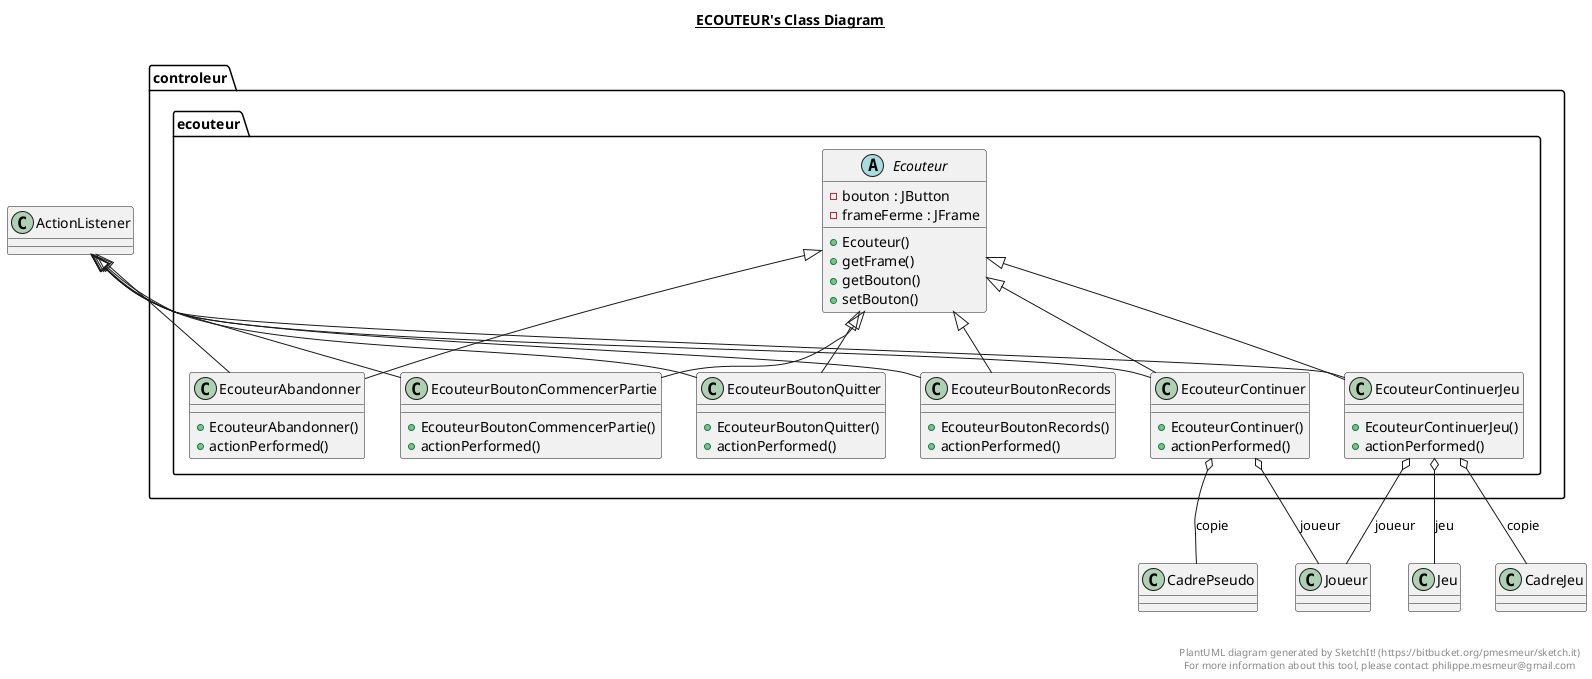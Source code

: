 @startuml

title __ECOUTEUR's Class Diagram__\n

  package controleur {
    package controleur.ecouteur {
      abstract class Ecouteur {
          - bouton : JButton
          - frameFerme : JFrame
          + Ecouteur()
          + getFrame()
          + getBouton()
          + setBouton()
      }
    }
  }
  

  package controleur {
    package controleur.ecouteur {
      class EcouteurAbandonner {
          + EcouteurAbandonner()
          + actionPerformed()
      }
    }
  }
  

  package controleur {
    package controleur.ecouteur {
      class EcouteurBoutonCommencerPartie {
          + EcouteurBoutonCommencerPartie()
          + actionPerformed()
      }
    }
  }
  

  package controleur {
    package controleur.ecouteur {
      class EcouteurBoutonQuitter {
          + EcouteurBoutonQuitter()
          + actionPerformed()
      }
    }
  }
  

  package controleur {
    package controleur.ecouteur {
      class EcouteurBoutonRecords {
          + EcouteurBoutonRecords()
          + actionPerformed()
      }
    }
  }
  

  package controleur {
    package controleur.ecouteur {
      class EcouteurContinuer {
          + EcouteurContinuer()
          + actionPerformed()
      }
    }
  }
  

  package controleur {
    package controleur.ecouteur {
      class EcouteurContinuerJeu {
          + EcouteurContinuerJeu()
          + actionPerformed()
      }
    }
  }
  

  EcouteurAbandonner -up-|> ActionListener
  EcouteurAbandonner -up-|> Ecouteur
  EcouteurBoutonCommencerPartie -up-|> ActionListener
  EcouteurBoutonCommencerPartie -up-|> Ecouteur
  EcouteurBoutonQuitter -up-|> ActionListener
  EcouteurBoutonQuitter -up-|> Ecouteur
  EcouteurBoutonRecords -up-|> ActionListener
  EcouteurBoutonRecords -up-|> Ecouteur
  EcouteurContinuer -up-|> ActionListener
  EcouteurContinuer -up-|> Ecouteur
  EcouteurContinuer o-- CadrePseudo : copie
  EcouteurContinuer o-- Joueur : joueur
  EcouteurContinuerJeu -up-|> ActionListener
  EcouteurContinuerJeu -up-|> Ecouteur
  EcouteurContinuerJeu o-- Joueur : joueur
  EcouteurContinuerJeu o-- Jeu : jeu
  EcouteurContinuerJeu o-- CadreJeu : copie


right footer


PlantUML diagram generated by SketchIt! (https://bitbucket.org/pmesmeur/sketch.it)
For more information about this tool, please contact philippe.mesmeur@gmail.com
endfooter

@enduml
